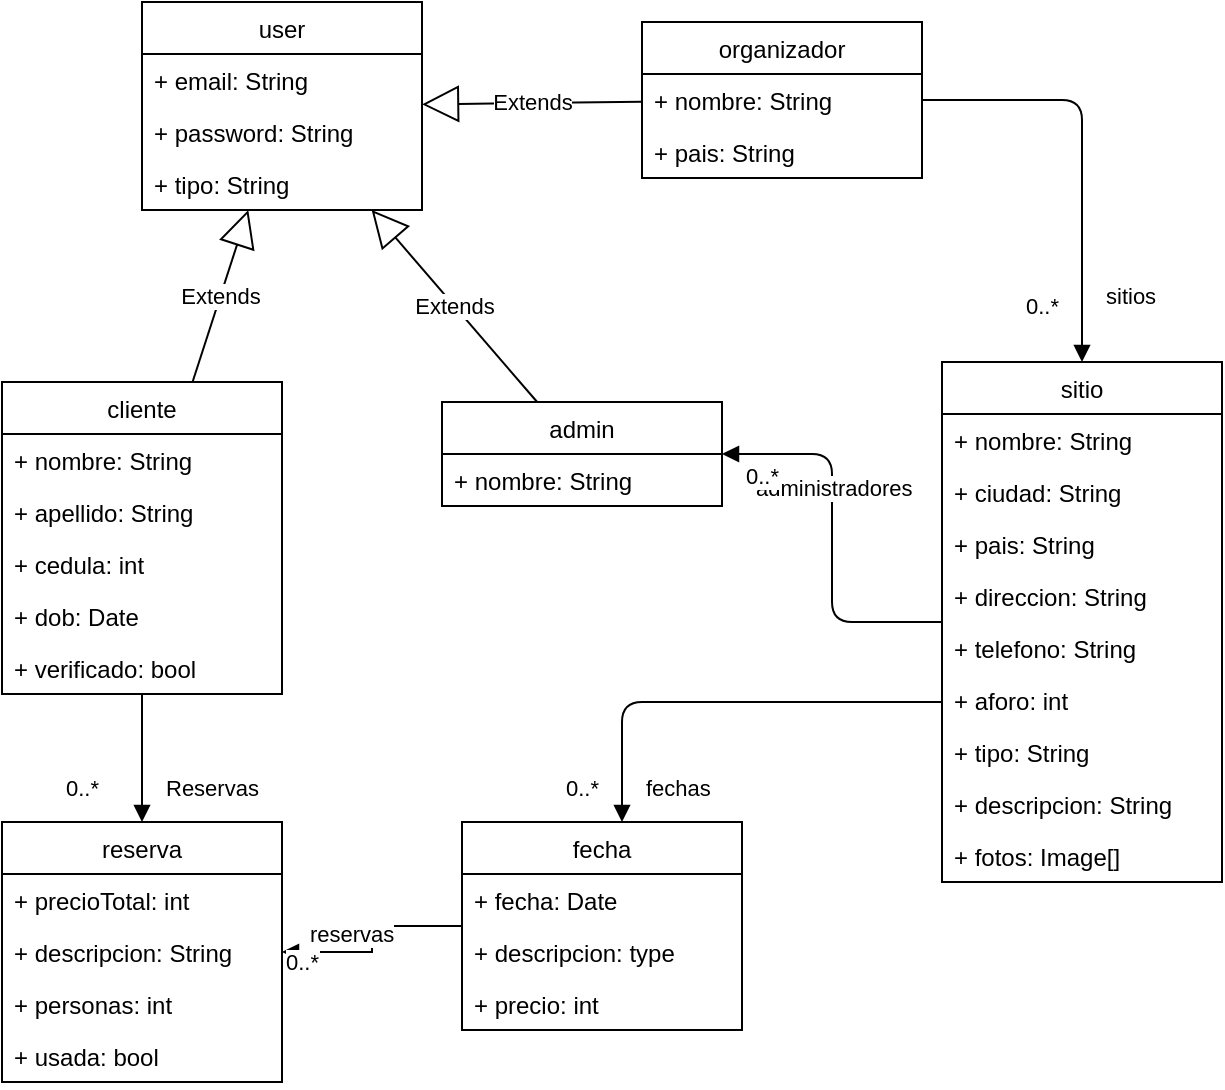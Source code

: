 <mxfile version="15.4.3" type="device"><diagram id="0rpnm219JZH5WF5nO7lB" name="Page-1"><mxGraphModel dx="1221" dy="686" grid="1" gridSize="10" guides="1" tooltips="1" connect="1" arrows="1" fold="1" page="1" pageScale="1" pageWidth="850" pageHeight="1100" math="0" shadow="0"><root><mxCell id="0"/><mxCell id="1" parent="0"/><mxCell id="z51rNGEdQVCGL5CMQWRr-1" value="user" style="swimlane;fontStyle=0;childLayout=stackLayout;horizontal=1;startSize=26;fillColor=none;horizontalStack=0;resizeParent=1;resizeParentMax=0;resizeLast=0;collapsible=1;marginBottom=0;" parent="1" vertex="1"><mxGeometry x="250" y="140" width="140" height="104" as="geometry"/></mxCell><mxCell id="z51rNGEdQVCGL5CMQWRr-2" value="+ email: String" style="text;strokeColor=none;fillColor=none;align=left;verticalAlign=top;spacingLeft=4;spacingRight=4;overflow=hidden;rotatable=0;points=[[0,0.5],[1,0.5]];portConstraint=eastwest;" parent="z51rNGEdQVCGL5CMQWRr-1" vertex="1"><mxGeometry y="26" width="140" height="26" as="geometry"/></mxCell><mxCell id="z51rNGEdQVCGL5CMQWRr-39" value="+ password: String" style="text;strokeColor=none;fillColor=none;align=left;verticalAlign=top;spacingLeft=4;spacingRight=4;overflow=hidden;rotatable=0;points=[[0,0.5],[1,0.5]];portConstraint=eastwest;" parent="z51rNGEdQVCGL5CMQWRr-1" vertex="1"><mxGeometry y="52" width="140" height="26" as="geometry"/></mxCell><mxCell id="z51rNGEdQVCGL5CMQWRr-3" value="+ tipo: String" style="text;strokeColor=none;fillColor=none;align=left;verticalAlign=top;spacingLeft=4;spacingRight=4;overflow=hidden;rotatable=0;points=[[0,0.5],[1,0.5]];portConstraint=eastwest;" parent="z51rNGEdQVCGL5CMQWRr-1" vertex="1"><mxGeometry y="78" width="140" height="26" as="geometry"/></mxCell><mxCell id="z51rNGEdQVCGL5CMQWRr-5" value="organizador" style="swimlane;fontStyle=0;childLayout=stackLayout;horizontal=1;startSize=26;fillColor=none;horizontalStack=0;resizeParent=1;resizeParentMax=0;resizeLast=0;collapsible=1;marginBottom=0;" parent="1" vertex="1"><mxGeometry x="500" y="150" width="140" height="78" as="geometry"/></mxCell><mxCell id="z51rNGEdQVCGL5CMQWRr-6" value="+ nombre: String" style="text;strokeColor=none;fillColor=none;align=left;verticalAlign=top;spacingLeft=4;spacingRight=4;overflow=hidden;rotatable=0;points=[[0,0.5],[1,0.5]];portConstraint=eastwest;" parent="z51rNGEdQVCGL5CMQWRr-5" vertex="1"><mxGeometry y="26" width="140" height="26" as="geometry"/></mxCell><mxCell id="z51rNGEdQVCGL5CMQWRr-7" value="+ pais: String" style="text;strokeColor=none;fillColor=none;align=left;verticalAlign=top;spacingLeft=4;spacingRight=4;overflow=hidden;rotatable=0;points=[[0,0.5],[1,0.5]];portConstraint=eastwest;" parent="z51rNGEdQVCGL5CMQWRr-5" vertex="1"><mxGeometry y="52" width="140" height="26" as="geometry"/></mxCell><mxCell id="z51rNGEdQVCGL5CMQWRr-9" value="cliente" style="swimlane;fontStyle=0;childLayout=stackLayout;horizontal=1;startSize=26;fillColor=none;horizontalStack=0;resizeParent=1;resizeParentMax=0;resizeLast=0;collapsible=1;marginBottom=0;" parent="1" vertex="1"><mxGeometry x="180" y="330" width="140" height="156" as="geometry"/></mxCell><mxCell id="z51rNGEdQVCGL5CMQWRr-10" value="+ nombre: String" style="text;strokeColor=none;fillColor=none;align=left;verticalAlign=top;spacingLeft=4;spacingRight=4;overflow=hidden;rotatable=0;points=[[0,0.5],[1,0.5]];portConstraint=eastwest;" parent="z51rNGEdQVCGL5CMQWRr-9" vertex="1"><mxGeometry y="26" width="140" height="26" as="geometry"/></mxCell><mxCell id="z51rNGEdQVCGL5CMQWRr-11" value="+ apellido: String" style="text;strokeColor=none;fillColor=none;align=left;verticalAlign=top;spacingLeft=4;spacingRight=4;overflow=hidden;rotatable=0;points=[[0,0.5],[1,0.5]];portConstraint=eastwest;" parent="z51rNGEdQVCGL5CMQWRr-9" vertex="1"><mxGeometry y="52" width="140" height="26" as="geometry"/></mxCell><mxCell id="z51rNGEdQVCGL5CMQWRr-12" value="+ cedula: int" style="text;strokeColor=none;fillColor=none;align=left;verticalAlign=top;spacingLeft=4;spacingRight=4;overflow=hidden;rotatable=0;points=[[0,0.5],[1,0.5]];portConstraint=eastwest;" parent="z51rNGEdQVCGL5CMQWRr-9" vertex="1"><mxGeometry y="78" width="140" height="26" as="geometry"/></mxCell><mxCell id="z51rNGEdQVCGL5CMQWRr-13" value="+ dob: Date" style="text;strokeColor=none;fillColor=none;align=left;verticalAlign=top;spacingLeft=4;spacingRight=4;overflow=hidden;rotatable=0;points=[[0,0.5],[1,0.5]];portConstraint=eastwest;" parent="z51rNGEdQVCGL5CMQWRr-9" vertex="1"><mxGeometry y="104" width="140" height="26" as="geometry"/></mxCell><mxCell id="z51rNGEdQVCGL5CMQWRr-14" value="+ verificado: bool" style="text;strokeColor=none;fillColor=none;align=left;verticalAlign=top;spacingLeft=4;spacingRight=4;overflow=hidden;rotatable=0;points=[[0,0.5],[1,0.5]];portConstraint=eastwest;" parent="z51rNGEdQVCGL5CMQWRr-9" vertex="1"><mxGeometry y="130" width="140" height="26" as="geometry"/></mxCell><mxCell id="z51rNGEdQVCGL5CMQWRr-15" value="Extends" style="endArrow=block;endSize=16;endFill=0;html=1;" parent="1" source="z51rNGEdQVCGL5CMQWRr-9" target="z51rNGEdQVCGL5CMQWRr-1" edge="1"><mxGeometry width="160" relative="1" as="geometry"><mxPoint x="340" y="300" as="sourcePoint"/><mxPoint x="500" y="300" as="targetPoint"/></mxGeometry></mxCell><mxCell id="z51rNGEdQVCGL5CMQWRr-16" value="Extends" style="endArrow=block;endSize=16;endFill=0;html=1;" parent="1" source="z51rNGEdQVCGL5CMQWRr-5" target="z51rNGEdQVCGL5CMQWRr-1" edge="1"><mxGeometry width="160" relative="1" as="geometry"><mxPoint x="340" y="300" as="sourcePoint"/><mxPoint x="500" y="300" as="targetPoint"/></mxGeometry></mxCell><mxCell id="z51rNGEdQVCGL5CMQWRr-21" value="sitio" style="swimlane;fontStyle=0;childLayout=stackLayout;horizontal=1;startSize=26;fillColor=none;horizontalStack=0;resizeParent=1;resizeParentMax=0;resizeLast=0;collapsible=1;marginBottom=0;" parent="1" vertex="1"><mxGeometry x="650" y="320" width="140" height="260" as="geometry"/></mxCell><mxCell id="z51rNGEdQVCGL5CMQWRr-22" value="+ nombre: String" style="text;strokeColor=none;fillColor=none;align=left;verticalAlign=top;spacingLeft=4;spacingRight=4;overflow=hidden;rotatable=0;points=[[0,0.5],[1,0.5]];portConstraint=eastwest;" parent="z51rNGEdQVCGL5CMQWRr-21" vertex="1"><mxGeometry y="26" width="140" height="26" as="geometry"/></mxCell><mxCell id="z51rNGEdQVCGL5CMQWRr-23" value="+ ciudad: String" style="text;strokeColor=none;fillColor=none;align=left;verticalAlign=top;spacingLeft=4;spacingRight=4;overflow=hidden;rotatable=0;points=[[0,0.5],[1,0.5]];portConstraint=eastwest;" parent="z51rNGEdQVCGL5CMQWRr-21" vertex="1"><mxGeometry y="52" width="140" height="26" as="geometry"/></mxCell><mxCell id="z51rNGEdQVCGL5CMQWRr-24" value="+ pais: String" style="text;strokeColor=none;fillColor=none;align=left;verticalAlign=top;spacingLeft=4;spacingRight=4;overflow=hidden;rotatable=0;points=[[0,0.5],[1,0.5]];portConstraint=eastwest;" parent="z51rNGEdQVCGL5CMQWRr-21" vertex="1"><mxGeometry y="78" width="140" height="26" as="geometry"/></mxCell><mxCell id="z51rNGEdQVCGL5CMQWRr-26" value="+ direccion: String" style="text;strokeColor=none;fillColor=none;align=left;verticalAlign=top;spacingLeft=4;spacingRight=4;overflow=hidden;rotatable=0;points=[[0,0.5],[1,0.5]];portConstraint=eastwest;" parent="z51rNGEdQVCGL5CMQWRr-21" vertex="1"><mxGeometry y="104" width="140" height="26" as="geometry"/></mxCell><mxCell id="z51rNGEdQVCGL5CMQWRr-27" value="+ telefono: String" style="text;strokeColor=none;fillColor=none;align=left;verticalAlign=top;spacingLeft=4;spacingRight=4;overflow=hidden;rotatable=0;points=[[0,0.5],[1,0.5]];portConstraint=eastwest;" parent="z51rNGEdQVCGL5CMQWRr-21" vertex="1"><mxGeometry y="130" width="140" height="26" as="geometry"/></mxCell><mxCell id="z51rNGEdQVCGL5CMQWRr-28" value="+ aforo: int" style="text;strokeColor=none;fillColor=none;align=left;verticalAlign=top;spacingLeft=4;spacingRight=4;overflow=hidden;rotatable=0;points=[[0,0.5],[1,0.5]];portConstraint=eastwest;" parent="z51rNGEdQVCGL5CMQWRr-21" vertex="1"><mxGeometry y="156" width="140" height="26" as="geometry"/></mxCell><mxCell id="z51rNGEdQVCGL5CMQWRr-29" value="+ tipo: String" style="text;strokeColor=none;fillColor=none;align=left;verticalAlign=top;spacingLeft=4;spacingRight=4;overflow=hidden;rotatable=0;points=[[0,0.5],[1,0.5]];portConstraint=eastwest;" parent="z51rNGEdQVCGL5CMQWRr-21" vertex="1"><mxGeometry y="182" width="140" height="26" as="geometry"/></mxCell><mxCell id="z51rNGEdQVCGL5CMQWRr-47" value="+ descripcion: String" style="text;strokeColor=none;fillColor=none;align=left;verticalAlign=top;spacingLeft=4;spacingRight=4;overflow=hidden;rotatable=0;points=[[0,0.5],[1,0.5]];portConstraint=eastwest;" parent="z51rNGEdQVCGL5CMQWRr-21" vertex="1"><mxGeometry y="208" width="140" height="26" as="geometry"/></mxCell><mxCell id="z51rNGEdQVCGL5CMQWRr-48" value="+ fotos: Image[]" style="text;strokeColor=none;fillColor=none;align=left;verticalAlign=top;spacingLeft=4;spacingRight=4;overflow=hidden;rotatable=0;points=[[0,0.5],[1,0.5]];portConstraint=eastwest;" parent="z51rNGEdQVCGL5CMQWRr-21" vertex="1"><mxGeometry y="234" width="140" height="26" as="geometry"/></mxCell><mxCell id="z51rNGEdQVCGL5CMQWRr-30" value="sitios" style="endArrow=block;endFill=1;html=1;edgeStyle=orthogonalEdgeStyle;align=left;verticalAlign=top;" parent="1" source="z51rNGEdQVCGL5CMQWRr-5" target="z51rNGEdQVCGL5CMQWRr-21" edge="1"><mxGeometry x="0.565" y="10" relative="1" as="geometry"><mxPoint x="340" y="300" as="sourcePoint"/><mxPoint x="500" y="300" as="targetPoint"/><mxPoint as="offset"/></mxGeometry></mxCell><mxCell id="z51rNGEdQVCGL5CMQWRr-31" value="0..*" style="edgeLabel;resizable=0;html=1;align=left;verticalAlign=bottom;" parent="z51rNGEdQVCGL5CMQWRr-30" connectable="0" vertex="1"><mxGeometry x="-1" relative="1" as="geometry"><mxPoint x="50" y="111" as="offset"/></mxGeometry></mxCell><mxCell id="z51rNGEdQVCGL5CMQWRr-32" value="admin" style="swimlane;fontStyle=0;childLayout=stackLayout;horizontal=1;startSize=26;fillColor=none;horizontalStack=0;resizeParent=1;resizeParentMax=0;resizeLast=0;collapsible=1;marginBottom=0;" parent="1" vertex="1"><mxGeometry x="400" y="340" width="140" height="52" as="geometry"/></mxCell><mxCell id="z51rNGEdQVCGL5CMQWRr-33" value="+ nombre: String" style="text;strokeColor=none;fillColor=none;align=left;verticalAlign=top;spacingLeft=4;spacingRight=4;overflow=hidden;rotatable=0;points=[[0,0.5],[1,0.5]];portConstraint=eastwest;" parent="z51rNGEdQVCGL5CMQWRr-32" vertex="1"><mxGeometry y="26" width="140" height="26" as="geometry"/></mxCell><mxCell id="z51rNGEdQVCGL5CMQWRr-40" value="administradores" style="endArrow=block;endFill=1;html=1;edgeStyle=orthogonalEdgeStyle;align=left;verticalAlign=top;" parent="1" source="z51rNGEdQVCGL5CMQWRr-21" target="z51rNGEdQVCGL5CMQWRr-32" edge="1"><mxGeometry x="0.844" y="4" relative="1" as="geometry"><mxPoint x="380" y="310" as="sourcePoint"/><mxPoint x="540" y="310" as="targetPoint"/><mxPoint as="offset"/></mxGeometry></mxCell><mxCell id="z51rNGEdQVCGL5CMQWRr-41" value="0..*" style="edgeLabel;resizable=0;html=1;align=left;verticalAlign=bottom;" parent="z51rNGEdQVCGL5CMQWRr-40" connectable="0" vertex="1"><mxGeometry x="-1" relative="1" as="geometry"><mxPoint x="-100" y="-65" as="offset"/></mxGeometry></mxCell><mxCell id="z51rNGEdQVCGL5CMQWRr-42" value="Extends" style="endArrow=block;endSize=16;endFill=0;html=1;" parent="1" source="z51rNGEdQVCGL5CMQWRr-32" target="z51rNGEdQVCGL5CMQWRr-1" edge="1"><mxGeometry width="160" relative="1" as="geometry"><mxPoint x="450" y="290" as="sourcePoint"/><mxPoint x="610" y="290" as="targetPoint"/></mxGeometry></mxCell><mxCell id="z51rNGEdQVCGL5CMQWRr-43" value="fecha" style="swimlane;fontStyle=0;childLayout=stackLayout;horizontal=1;startSize=26;fillColor=none;horizontalStack=0;resizeParent=1;resizeParentMax=0;resizeLast=0;collapsible=1;marginBottom=0;" parent="1" vertex="1"><mxGeometry x="410" y="550" width="140" height="104" as="geometry"/></mxCell><mxCell id="z51rNGEdQVCGL5CMQWRr-44" value="+ fecha: Date" style="text;strokeColor=none;fillColor=none;align=left;verticalAlign=top;spacingLeft=4;spacingRight=4;overflow=hidden;rotatable=0;points=[[0,0.5],[1,0.5]];portConstraint=eastwest;" parent="z51rNGEdQVCGL5CMQWRr-43" vertex="1"><mxGeometry y="26" width="140" height="26" as="geometry"/></mxCell><mxCell id="z51rNGEdQVCGL5CMQWRr-45" value="+ descripcion: type" style="text;strokeColor=none;fillColor=none;align=left;verticalAlign=top;spacingLeft=4;spacingRight=4;overflow=hidden;rotatable=0;points=[[0,0.5],[1,0.5]];portConstraint=eastwest;" parent="z51rNGEdQVCGL5CMQWRr-43" vertex="1"><mxGeometry y="52" width="140" height="26" as="geometry"/></mxCell><mxCell id="z51rNGEdQVCGL5CMQWRr-46" value="+ precio: int" style="text;strokeColor=none;fillColor=none;align=left;verticalAlign=top;spacingLeft=4;spacingRight=4;overflow=hidden;rotatable=0;points=[[0,0.5],[1,0.5]];portConstraint=eastwest;" parent="z51rNGEdQVCGL5CMQWRr-43" vertex="1"><mxGeometry y="78" width="140" height="26" as="geometry"/></mxCell><mxCell id="z51rNGEdQVCGL5CMQWRr-49" value="fechas" style="endArrow=block;endFill=1;html=1;edgeStyle=orthogonalEdgeStyle;align=left;verticalAlign=top;" parent="1" source="z51rNGEdQVCGL5CMQWRr-21" target="z51rNGEdQVCGL5CMQWRr-43" edge="1"><mxGeometry x="0.727" y="10" relative="1" as="geometry"><mxPoint x="410" y="480" as="sourcePoint"/><mxPoint x="570" y="480" as="targetPoint"/><Array as="points"><mxPoint x="490" y="490"/></Array><mxPoint as="offset"/></mxGeometry></mxCell><mxCell id="z51rNGEdQVCGL5CMQWRr-50" value="0..*" style="edgeLabel;resizable=0;html=1;align=left;verticalAlign=bottom;" parent="z51rNGEdQVCGL5CMQWRr-49" connectable="0" vertex="1"><mxGeometry x="-1" relative="1" as="geometry"><mxPoint x="-190" y="51" as="offset"/></mxGeometry></mxCell><mxCell id="IA3QsrluVr6CrTPZ6G_B-1" value="reserva" style="swimlane;fontStyle=0;childLayout=stackLayout;horizontal=1;startSize=26;fillColor=none;horizontalStack=0;resizeParent=1;resizeParentMax=0;resizeLast=0;collapsible=1;marginBottom=0;" vertex="1" parent="1"><mxGeometry x="180" y="550" width="140" height="130" as="geometry"/></mxCell><mxCell id="IA3QsrluVr6CrTPZ6G_B-2" value="+ precioTotal: int" style="text;strokeColor=none;fillColor=none;align=left;verticalAlign=top;spacingLeft=4;spacingRight=4;overflow=hidden;rotatable=0;points=[[0,0.5],[1,0.5]];portConstraint=eastwest;" vertex="1" parent="IA3QsrluVr6CrTPZ6G_B-1"><mxGeometry y="26" width="140" height="26" as="geometry"/></mxCell><mxCell id="IA3QsrluVr6CrTPZ6G_B-3" value="+ descripcion: String" style="text;strokeColor=none;fillColor=none;align=left;verticalAlign=top;spacingLeft=4;spacingRight=4;overflow=hidden;rotatable=0;points=[[0,0.5],[1,0.5]];portConstraint=eastwest;" vertex="1" parent="IA3QsrluVr6CrTPZ6G_B-1"><mxGeometry y="52" width="140" height="26" as="geometry"/></mxCell><mxCell id="IA3QsrluVr6CrTPZ6G_B-10" value="+ personas: int" style="text;strokeColor=none;fillColor=none;align=left;verticalAlign=top;spacingLeft=4;spacingRight=4;overflow=hidden;rotatable=0;points=[[0,0.5],[1,0.5]];portConstraint=eastwest;" vertex="1" parent="IA3QsrluVr6CrTPZ6G_B-1"><mxGeometry y="78" width="140" height="26" as="geometry"/></mxCell><mxCell id="IA3QsrluVr6CrTPZ6G_B-4" value="+ usada: bool" style="text;strokeColor=none;fillColor=none;align=left;verticalAlign=top;spacingLeft=4;spacingRight=4;overflow=hidden;rotatable=0;points=[[0,0.5],[1,0.5]];portConstraint=eastwest;" vertex="1" parent="IA3QsrluVr6CrTPZ6G_B-1"><mxGeometry y="104" width="140" height="26" as="geometry"/></mxCell><mxCell id="IA3QsrluVr6CrTPZ6G_B-5" value="Reservas" style="endArrow=block;endFill=1;html=1;edgeStyle=orthogonalEdgeStyle;align=left;verticalAlign=top;rounded=0;" edge="1" parent="1" source="z51rNGEdQVCGL5CMQWRr-9" target="IA3QsrluVr6CrTPZ6G_B-1"><mxGeometry x="0.062" y="10" relative="1" as="geometry"><mxPoint x="340" y="540" as="sourcePoint"/><mxPoint x="500" y="600" as="targetPoint"/><mxPoint as="offset"/></mxGeometry></mxCell><mxCell id="IA3QsrluVr6CrTPZ6G_B-6" value="0..*" style="edgeLabel;resizable=0;html=1;align=left;verticalAlign=bottom;" connectable="0" vertex="1" parent="IA3QsrluVr6CrTPZ6G_B-5"><mxGeometry x="-1" relative="1" as="geometry"><mxPoint x="-40" y="55" as="offset"/></mxGeometry></mxCell><mxCell id="IA3QsrluVr6CrTPZ6G_B-7" value="reservas" style="endArrow=block;endFill=1;html=1;edgeStyle=orthogonalEdgeStyle;align=left;verticalAlign=top;rounded=0;" edge="1" parent="1" source="z51rNGEdQVCGL5CMQWRr-43" target="IA3QsrluVr6CrTPZ6G_B-1"><mxGeometry x="0.778" y="-22" relative="1" as="geometry"><mxPoint x="200" y="630" as="sourcePoint"/><mxPoint x="360" y="630" as="targetPoint"/><mxPoint as="offset"/></mxGeometry></mxCell><mxCell id="IA3QsrluVr6CrTPZ6G_B-8" value="0..*" style="edgeLabel;resizable=0;html=1;align=left;verticalAlign=bottom;" connectable="0" vertex="1" parent="IA3QsrluVr6CrTPZ6G_B-7"><mxGeometry x="-1" relative="1" as="geometry"><mxPoint x="-90" y="26" as="offset"/></mxGeometry></mxCell></root></mxGraphModel></diagram></mxfile>